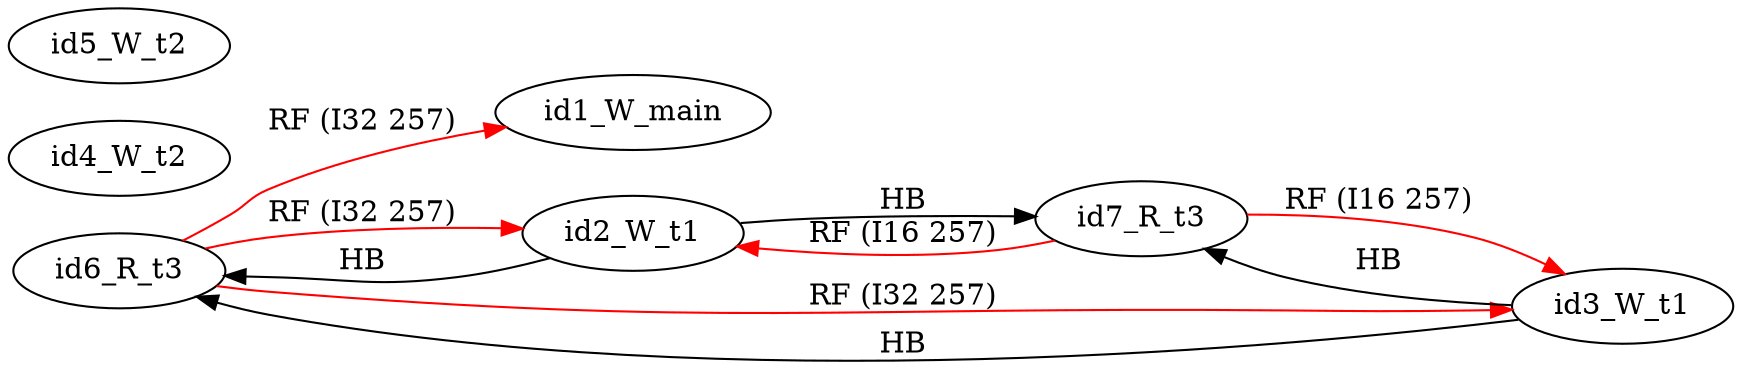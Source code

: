 digraph memory_model {
rankdir=LR;
splines=true; esep=0.5;
id6_R_t3 -> id1_W_main [label = "RF (I32 257)", color="red"];
id6_R_t3 -> id2_W_t1 [label = "RF (I32 257)", color="red"];
id6_R_t3 -> id3_W_t1 [label = "RF (I32 257)", color="red"];
id7_R_t3 -> id2_W_t1 [label = "RF (I16 257)", color="red"];
id7_R_t3 -> id3_W_t1 [label = "RF (I16 257)", color="red"];
id2_W_t1 -> id6_R_t3 [label = "HB", color="black"];
id2_W_t1 -> id7_R_t3 [label = "HB", color="black"];
id3_W_t1 -> id6_R_t3 [label = "HB", color="black"];
id3_W_t1 -> id7_R_t3 [label = "HB", color="black"];
id1_W_main [pos="5.0,4!"]
id2_W_t1 [pos="0,2!"]
id3_W_t1 [pos="0,0!"]
id4_W_t2 [pos="5,2!"]
id5_W_t2 [pos="5,0!"]
id6_R_t3 [pos="10,2!"]
id7_R_t3 [pos="10,0!"]
}